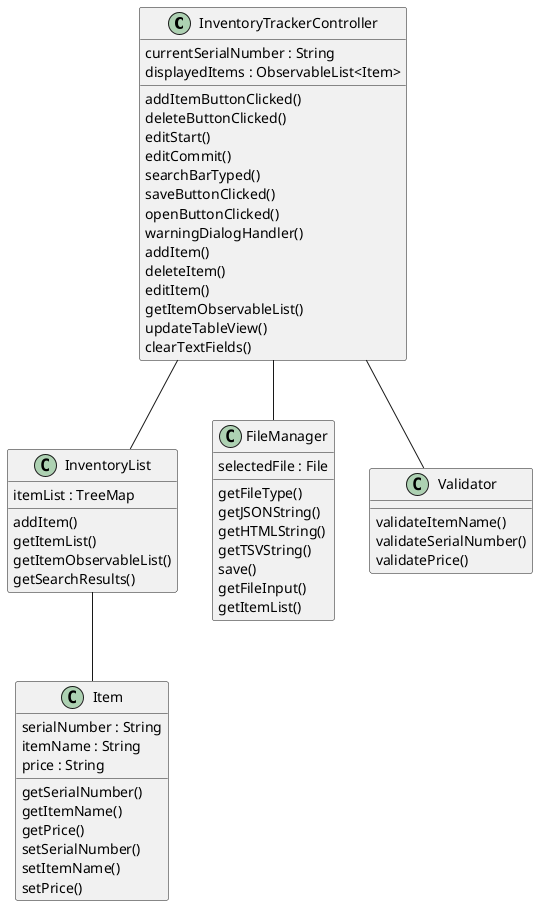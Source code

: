 @startuml

class InventoryTrackerController
{
currentSerialNumber : String
displayedItems : ObservableList<Item>
addItemButtonClicked()
deleteButtonClicked()
editStart()
editCommit()
searchBarTyped()
saveButtonClicked()
openButtonClicked()
warningDialogHandler()
addItem()
deleteItem()
editItem()
getItemObservableList()
updateTableView()
clearTextFields()
}

class InventoryList
{
itemList : TreeMap
addItem()
getItemList()
getItemObservableList()
getSearchResults()
}

class Item
{
serialNumber : String
itemName : String
price : String
getSerialNumber()
getItemName()
getPrice()
setSerialNumber()
setItemName()
setPrice()
}

class FileManager
{
selectedFile : File
getFileType()
getJSONString()
getHTMLString()
getTSVString()
save()
getFileInput()
getItemList()
}

class Validator
{
validateItemName()
validateSerialNumber()
validatePrice()
}

InventoryTrackerController -- InventoryList
InventoryList -- Item
InventoryTrackerController -- FileManager
InventoryTrackerController -- Validator

@enduml